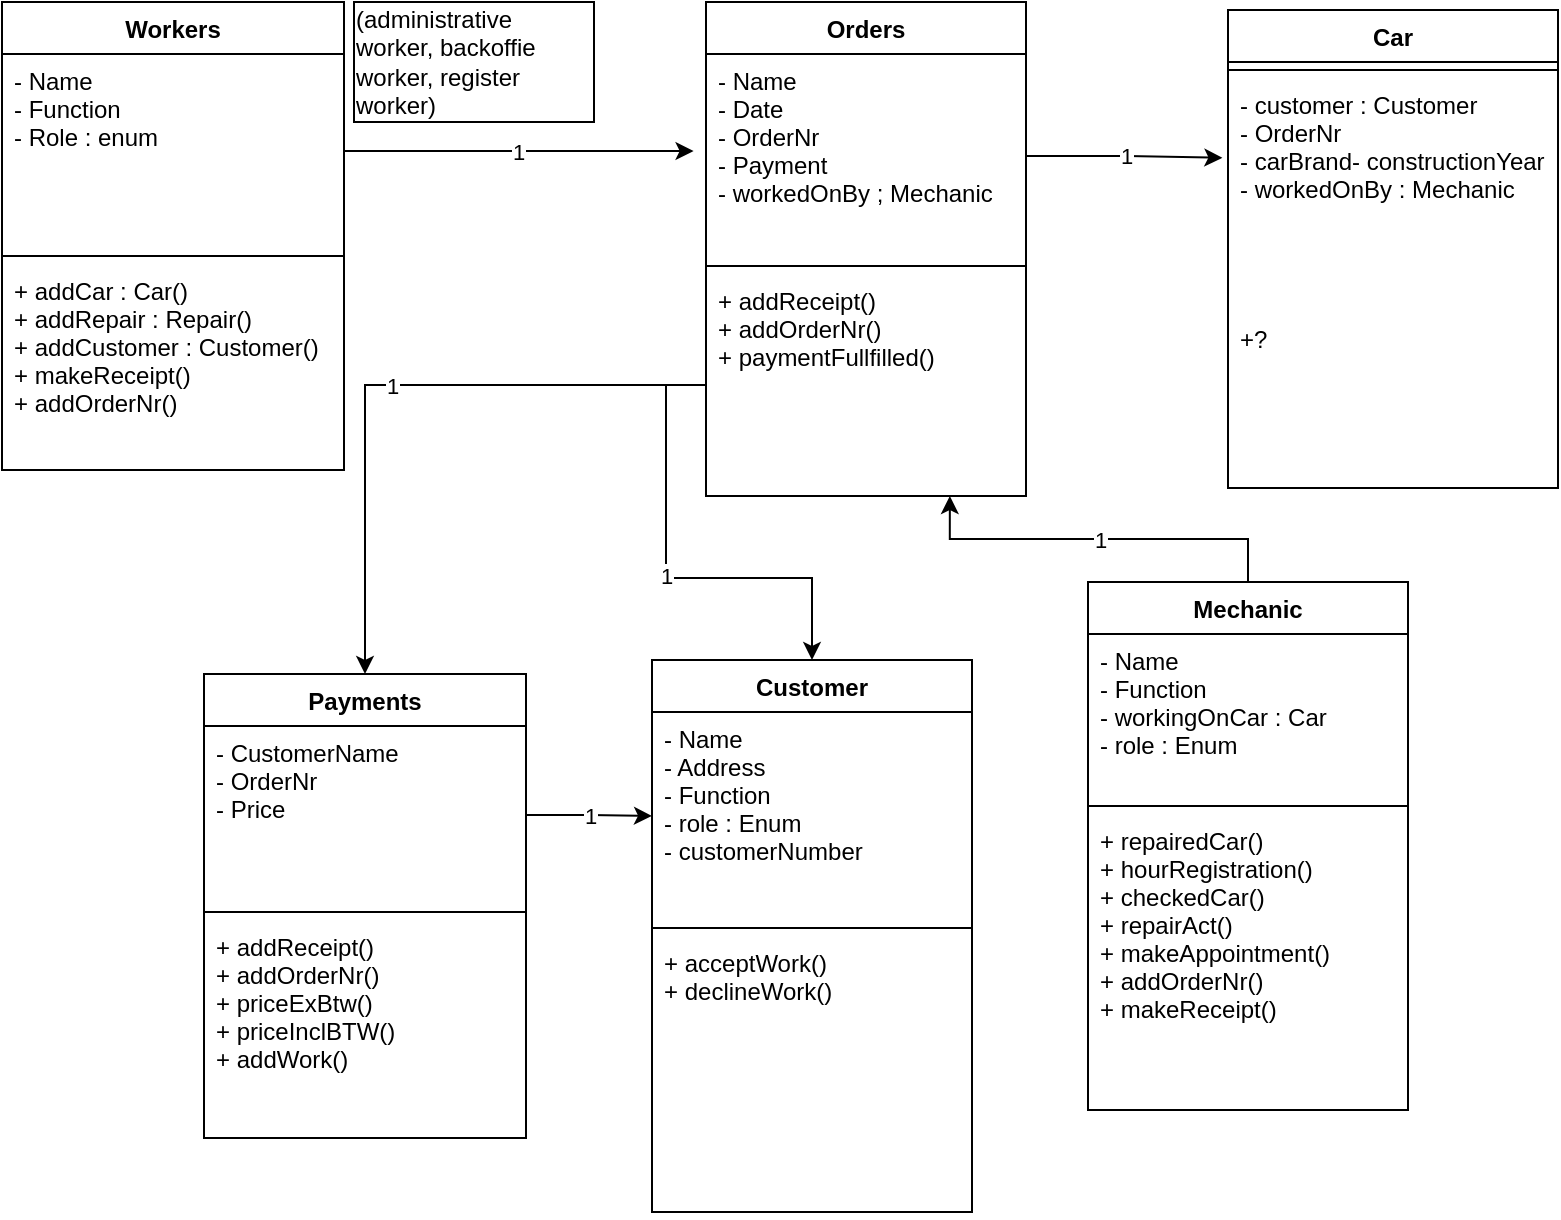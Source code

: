 <mxfile version="17.4.5" type="github">
  <diagram id="C5RBs43oDa-KdzZeNtuy" name="Page-1">
    <mxGraphModel dx="1051" dy="632" grid="0" gridSize="10" guides="1" tooltips="1" connect="1" arrows="1" fold="1" page="1" pageScale="1" pageWidth="827" pageHeight="1169" math="0" shadow="0">
      <root>
        <mxCell id="WIyWlLk6GJQsqaUBKTNV-0" />
        <mxCell id="WIyWlLk6GJQsqaUBKTNV-1" parent="WIyWlLk6GJQsqaUBKTNV-0" />
        <mxCell id="DcZAj01u_6LNcoOJSPj7-76" value="1" style="edgeStyle=orthogonalEdgeStyle;rounded=0;orthogonalLoop=1;jettySize=auto;html=1;exitX=0.5;exitY=0;exitDx=0;exitDy=0;entryX=0.762;entryY=1;entryDx=0;entryDy=0;entryPerimeter=0;" edge="1" parent="WIyWlLk6GJQsqaUBKTNV-1" source="DcZAj01u_6LNcoOJSPj7-18" target="DcZAj01u_6LNcoOJSPj7-49">
          <mxGeometry relative="1" as="geometry">
            <mxPoint x="487.889" y="250.222" as="targetPoint" />
          </mxGeometry>
        </mxCell>
        <mxCell id="DcZAj01u_6LNcoOJSPj7-18" value="Mechanic" style="swimlane;fontStyle=1;align=center;verticalAlign=top;childLayout=stackLayout;horizontal=1;startSize=26;horizontalStack=0;resizeParent=1;resizeParentMax=0;resizeLast=0;collapsible=1;marginBottom=0;" vertex="1" parent="WIyWlLk6GJQsqaUBKTNV-1">
          <mxGeometry x="557" y="302" width="160" height="264" as="geometry" />
        </mxCell>
        <mxCell id="DcZAj01u_6LNcoOJSPj7-19" value="- Name&#xa;- Function&#xa;- workingOnCar : Car&#xa;- role : Enum&#xa;" style="text;strokeColor=none;fillColor=none;align=left;verticalAlign=top;spacingLeft=4;spacingRight=4;overflow=hidden;rotatable=0;points=[[0,0.5],[1,0.5]];portConstraint=eastwest;" vertex="1" parent="DcZAj01u_6LNcoOJSPj7-18">
          <mxGeometry y="26" width="160" height="82" as="geometry" />
        </mxCell>
        <mxCell id="DcZAj01u_6LNcoOJSPj7-20" value="" style="line;strokeWidth=1;fillColor=none;align=left;verticalAlign=middle;spacingTop=-1;spacingLeft=3;spacingRight=3;rotatable=0;labelPosition=right;points=[];portConstraint=eastwest;" vertex="1" parent="DcZAj01u_6LNcoOJSPj7-18">
          <mxGeometry y="108" width="160" height="8" as="geometry" />
        </mxCell>
        <mxCell id="DcZAj01u_6LNcoOJSPj7-21" value="+ repairedCar()&#xa;+ hourRegistration()&#xa;+ checkedCar()&#xa;+ repairAct()&#xa;+ makeAppointment()&#xa;+ addOrderNr()&#xa;+ makeReceipt()&#xa;&#xa;&#xa;&#xa;&#xa;" style="text;strokeColor=none;fillColor=none;align=left;verticalAlign=top;spacingLeft=4;spacingRight=4;overflow=hidden;rotatable=0;points=[[0,0.5],[1,0.5]];portConstraint=eastwest;" vertex="1" parent="DcZAj01u_6LNcoOJSPj7-18">
          <mxGeometry y="116" width="160" height="148" as="geometry" />
        </mxCell>
        <mxCell id="DcZAj01u_6LNcoOJSPj7-22" value="Customer" style="swimlane;fontStyle=1;align=center;verticalAlign=top;childLayout=stackLayout;horizontal=1;startSize=26;horizontalStack=0;resizeParent=1;resizeParentMax=0;resizeLast=0;collapsible=1;marginBottom=0;" vertex="1" parent="WIyWlLk6GJQsqaUBKTNV-1">
          <mxGeometry x="339" y="341" width="160" height="276" as="geometry" />
        </mxCell>
        <mxCell id="DcZAj01u_6LNcoOJSPj7-23" value="- Name&#xa;- Address&#xa;- Function&#xa;- role : Enum&#xa;- customerNumber&#xa;&#xa;&#xa;&#xa;" style="text;strokeColor=none;fillColor=none;align=left;verticalAlign=top;spacingLeft=4;spacingRight=4;overflow=hidden;rotatable=0;points=[[0,0.5],[1,0.5]];portConstraint=eastwest;" vertex="1" parent="DcZAj01u_6LNcoOJSPj7-22">
          <mxGeometry y="26" width="160" height="104" as="geometry" />
        </mxCell>
        <mxCell id="DcZAj01u_6LNcoOJSPj7-24" value="" style="line;strokeWidth=1;fillColor=none;align=left;verticalAlign=middle;spacingTop=-1;spacingLeft=3;spacingRight=3;rotatable=0;labelPosition=right;points=[];portConstraint=eastwest;" vertex="1" parent="DcZAj01u_6LNcoOJSPj7-22">
          <mxGeometry y="130" width="160" height="8" as="geometry" />
        </mxCell>
        <mxCell id="DcZAj01u_6LNcoOJSPj7-25" value="+ acceptWork()&#xa;+ declineWork()&#xa;" style="text;strokeColor=none;fillColor=none;align=left;verticalAlign=top;spacingLeft=4;spacingRight=4;overflow=hidden;rotatable=0;points=[[0,0.5],[1,0.5]];portConstraint=eastwest;" vertex="1" parent="DcZAj01u_6LNcoOJSPj7-22">
          <mxGeometry y="138" width="160" height="138" as="geometry" />
        </mxCell>
        <mxCell id="DcZAj01u_6LNcoOJSPj7-32" value="Workers&#xa;" style="swimlane;fontStyle=1;align=center;verticalAlign=top;childLayout=stackLayout;horizontal=1;startSize=26;horizontalStack=0;resizeParent=1;resizeParentMax=0;resizeLast=0;collapsible=1;marginBottom=0;" vertex="1" parent="WIyWlLk6GJQsqaUBKTNV-1">
          <mxGeometry x="14" y="12" width="171" height="234" as="geometry" />
        </mxCell>
        <mxCell id="DcZAj01u_6LNcoOJSPj7-33" value="- Name&#xa;- Function&#xa;- Role : enum&#xa;" style="text;strokeColor=none;fillColor=none;align=left;verticalAlign=top;spacingLeft=4;spacingRight=4;overflow=hidden;rotatable=0;points=[[0,0.5],[1,0.5]];portConstraint=eastwest;" vertex="1" parent="DcZAj01u_6LNcoOJSPj7-32">
          <mxGeometry y="26" width="171" height="97" as="geometry" />
        </mxCell>
        <mxCell id="DcZAj01u_6LNcoOJSPj7-34" value="" style="line;strokeWidth=1;fillColor=none;align=left;verticalAlign=middle;spacingTop=-1;spacingLeft=3;spacingRight=3;rotatable=0;labelPosition=right;points=[];portConstraint=eastwest;" vertex="1" parent="DcZAj01u_6LNcoOJSPj7-32">
          <mxGeometry y="123" width="171" height="8" as="geometry" />
        </mxCell>
        <mxCell id="DcZAj01u_6LNcoOJSPj7-35" value="+ addCar : Car()&#xa;+ addRepair : Repair()&#xa;+ addCustomer : Customer()&#xa;+ makeReceipt()&#xa;+ addOrderNr()&#xa;&#xa;" style="text;strokeColor=none;fillColor=none;align=left;verticalAlign=top;spacingLeft=4;spacingRight=4;overflow=hidden;rotatable=0;points=[[0,0.5],[1,0.5]];portConstraint=eastwest;" vertex="1" parent="DcZAj01u_6LNcoOJSPj7-32">
          <mxGeometry y="131" width="171" height="103" as="geometry" />
        </mxCell>
        <mxCell id="DcZAj01u_6LNcoOJSPj7-36" value="Payments&#xa;" style="swimlane;fontStyle=1;align=center;verticalAlign=top;childLayout=stackLayout;horizontal=1;startSize=26;horizontalStack=0;resizeParent=1;resizeParentMax=0;resizeLast=0;collapsible=1;marginBottom=0;" vertex="1" parent="WIyWlLk6GJQsqaUBKTNV-1">
          <mxGeometry x="115" y="348" width="161" height="232" as="geometry" />
        </mxCell>
        <mxCell id="DcZAj01u_6LNcoOJSPj7-37" value="- CustomerName&#xa;- OrderNr&#xa;- Price&#xa;&#xa;&#xa;" style="text;strokeColor=none;fillColor=none;align=left;verticalAlign=top;spacingLeft=4;spacingRight=4;overflow=hidden;rotatable=0;points=[[0,0.5],[1,0.5]];portConstraint=eastwest;" vertex="1" parent="DcZAj01u_6LNcoOJSPj7-36">
          <mxGeometry y="26" width="161" height="89" as="geometry" />
        </mxCell>
        <mxCell id="DcZAj01u_6LNcoOJSPj7-38" value="" style="line;strokeWidth=1;fillColor=none;align=left;verticalAlign=middle;spacingTop=-1;spacingLeft=3;spacingRight=3;rotatable=0;labelPosition=right;points=[];portConstraint=eastwest;" vertex="1" parent="DcZAj01u_6LNcoOJSPj7-36">
          <mxGeometry y="115" width="161" height="8" as="geometry" />
        </mxCell>
        <mxCell id="DcZAj01u_6LNcoOJSPj7-39" value="+ addReceipt()&#xa;+ addOrderNr()&#xa;+ priceExBtw()&#xa;+ priceInclBTW()&#xa;+ addWork()&#xa;&#xa;&#xa;" style="text;strokeColor=none;fillColor=none;align=left;verticalAlign=top;spacingLeft=4;spacingRight=4;overflow=hidden;rotatable=0;points=[[0,0.5],[1,0.5]];portConstraint=eastwest;" vertex="1" parent="DcZAj01u_6LNcoOJSPj7-36">
          <mxGeometry y="123" width="161" height="109" as="geometry" />
        </mxCell>
        <mxCell id="DcZAj01u_6LNcoOJSPj7-46" value="Orders" style="swimlane;fontStyle=1;align=center;verticalAlign=top;childLayout=stackLayout;horizontal=1;startSize=26;horizontalStack=0;resizeParent=1;resizeParentMax=0;resizeLast=0;collapsible=1;marginBottom=0;" vertex="1" parent="WIyWlLk6GJQsqaUBKTNV-1">
          <mxGeometry x="366" y="12" width="160" height="247" as="geometry" />
        </mxCell>
        <mxCell id="DcZAj01u_6LNcoOJSPj7-47" value="- Name&#xa;- Date&#xa;- OrderNr&#xa;- Payment&#xa;- workedOnBy ; Mechanic" style="text;strokeColor=none;fillColor=none;align=left;verticalAlign=top;spacingLeft=4;spacingRight=4;overflow=hidden;rotatable=0;points=[[0,0.5],[1,0.5]];portConstraint=eastwest;" vertex="1" parent="DcZAj01u_6LNcoOJSPj7-46">
          <mxGeometry y="26" width="160" height="102" as="geometry" />
        </mxCell>
        <mxCell id="DcZAj01u_6LNcoOJSPj7-48" value="" style="line;strokeWidth=1;fillColor=none;align=left;verticalAlign=middle;spacingTop=-1;spacingLeft=3;spacingRight=3;rotatable=0;labelPosition=right;points=[];portConstraint=eastwest;" vertex="1" parent="DcZAj01u_6LNcoOJSPj7-46">
          <mxGeometry y="128" width="160" height="8" as="geometry" />
        </mxCell>
        <mxCell id="DcZAj01u_6LNcoOJSPj7-49" value="+ addReceipt()&#xa;+ addOrderNr()&#xa;+ paymentFullfilled()&#xa;" style="text;strokeColor=none;fillColor=none;align=left;verticalAlign=top;spacingLeft=4;spacingRight=4;overflow=hidden;rotatable=0;points=[[0,0.5],[1,0.5]];portConstraint=eastwest;" vertex="1" parent="DcZAj01u_6LNcoOJSPj7-46">
          <mxGeometry y="136" width="160" height="111" as="geometry" />
        </mxCell>
        <mxCell id="DcZAj01u_6LNcoOJSPj7-55" value="Car" style="swimlane;fontStyle=1;align=center;verticalAlign=top;childLayout=stackLayout;horizontal=1;startSize=26;horizontalStack=0;resizeParent=1;resizeParentMax=0;resizeLast=0;collapsible=1;marginBottom=0;" vertex="1" parent="WIyWlLk6GJQsqaUBKTNV-1">
          <mxGeometry x="627" y="16" width="165" height="239" as="geometry" />
        </mxCell>
        <mxCell id="DcZAj01u_6LNcoOJSPj7-57" value="" style="line;strokeWidth=1;fillColor=none;align=left;verticalAlign=middle;spacingTop=-1;spacingLeft=3;spacingRight=3;rotatable=0;labelPosition=right;points=[];portConstraint=eastwest;" vertex="1" parent="DcZAj01u_6LNcoOJSPj7-55">
          <mxGeometry y="26" width="165" height="8" as="geometry" />
        </mxCell>
        <mxCell id="DcZAj01u_6LNcoOJSPj7-56" value="- customer : Customer&#xa;- OrderNr&#xa;- carBrand- constructionYear&#xa;- workedOnBy : Mechanic&#xa;&#xa;&#xa;&#xa;" style="text;strokeColor=none;fillColor=none;align=left;verticalAlign=top;spacingLeft=4;spacingRight=4;overflow=hidden;rotatable=0;points=[[0,0.5],[1,0.5]];portConstraint=eastwest;" vertex="1" parent="DcZAj01u_6LNcoOJSPj7-55">
          <mxGeometry y="34" width="165" height="117" as="geometry" />
        </mxCell>
        <mxCell id="DcZAj01u_6LNcoOJSPj7-58" value="+?" style="text;strokeColor=none;fillColor=none;align=left;verticalAlign=top;spacingLeft=4;spacingRight=4;overflow=hidden;rotatable=0;points=[[0,0.5],[1,0.5]];portConstraint=eastwest;" vertex="1" parent="DcZAj01u_6LNcoOJSPj7-55">
          <mxGeometry y="151" width="165" height="88" as="geometry" />
        </mxCell>
        <mxCell id="DcZAj01u_6LNcoOJSPj7-59" value="&lt;div align=&quot;left&quot;&gt;(administrative worker, backoffie worker, register worker)&lt;br&gt;&lt;/div&gt;" style="rounded=0;whiteSpace=wrap;html=1;" vertex="1" parent="WIyWlLk6GJQsqaUBKTNV-1">
          <mxGeometry x="190" y="12" width="120" height="60" as="geometry" />
        </mxCell>
        <mxCell id="DcZAj01u_6LNcoOJSPj7-68" value="1" style="edgeStyle=orthogonalEdgeStyle;rounded=0;orthogonalLoop=1;jettySize=auto;html=1;exitX=1;exitY=0.5;exitDx=0;exitDy=0;entryX=-0.017;entryY=0.341;entryDx=0;entryDy=0;entryPerimeter=0;" edge="1" parent="WIyWlLk6GJQsqaUBKTNV-1" source="DcZAj01u_6LNcoOJSPj7-47" target="DcZAj01u_6LNcoOJSPj7-56">
          <mxGeometry relative="1" as="geometry" />
        </mxCell>
        <mxCell id="DcZAj01u_6LNcoOJSPj7-69" value="1" style="edgeStyle=orthogonalEdgeStyle;rounded=0;orthogonalLoop=1;jettySize=auto;html=1;" edge="1" parent="WIyWlLk6GJQsqaUBKTNV-1" source="DcZAj01u_6LNcoOJSPj7-33">
          <mxGeometry relative="1" as="geometry">
            <mxPoint x="359.789" y="86.5" as="targetPoint" />
          </mxGeometry>
        </mxCell>
        <mxCell id="DcZAj01u_6LNcoOJSPj7-71" value="1" style="edgeStyle=orthogonalEdgeStyle;rounded=0;orthogonalLoop=1;jettySize=auto;html=1;" edge="1" parent="WIyWlLk6GJQsqaUBKTNV-1" source="DcZAj01u_6LNcoOJSPj7-49" target="DcZAj01u_6LNcoOJSPj7-36">
          <mxGeometry relative="1" as="geometry" />
        </mxCell>
        <mxCell id="DcZAj01u_6LNcoOJSPj7-74" value="1" style="edgeStyle=orthogonalEdgeStyle;rounded=0;orthogonalLoop=1;jettySize=auto;html=1;" edge="1" parent="WIyWlLk6GJQsqaUBKTNV-1" source="DcZAj01u_6LNcoOJSPj7-37" target="DcZAj01u_6LNcoOJSPj7-23">
          <mxGeometry relative="1" as="geometry" />
        </mxCell>
        <mxCell id="DcZAj01u_6LNcoOJSPj7-77" value="1" style="edgeStyle=orthogonalEdgeStyle;rounded=0;orthogonalLoop=1;jettySize=auto;html=1;" edge="1" parent="WIyWlLk6GJQsqaUBKTNV-1" source="DcZAj01u_6LNcoOJSPj7-49" target="DcZAj01u_6LNcoOJSPj7-22">
          <mxGeometry relative="1" as="geometry" />
        </mxCell>
      </root>
    </mxGraphModel>
  </diagram>
</mxfile>

